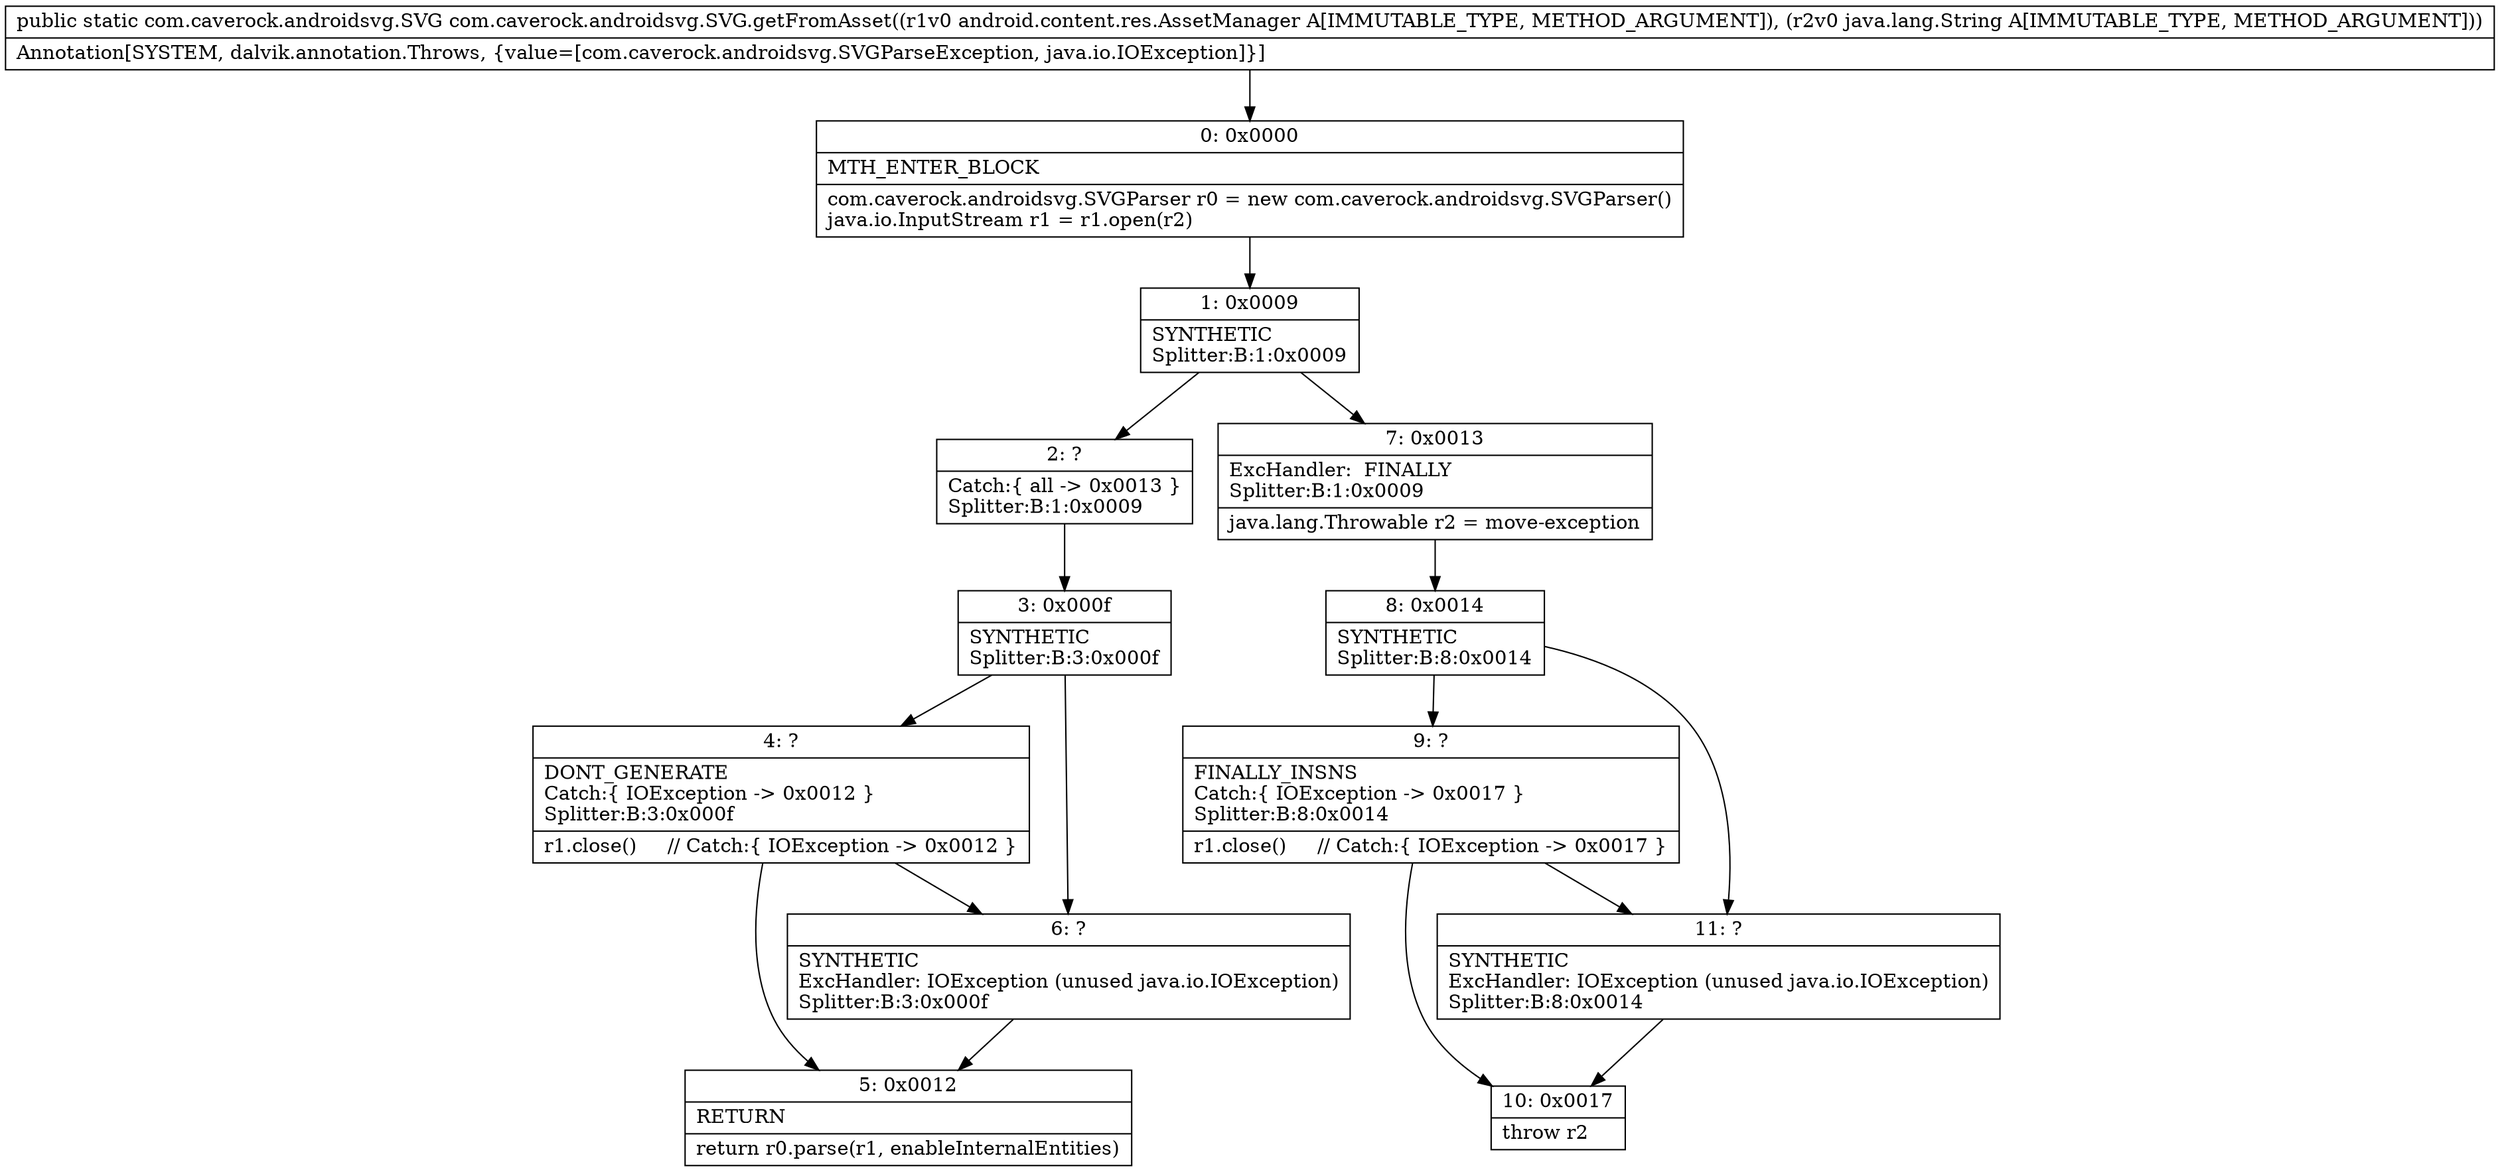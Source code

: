 digraph "CFG forcom.caverock.androidsvg.SVG.getFromAsset(Landroid\/content\/res\/AssetManager;Ljava\/lang\/String;)Lcom\/caverock\/androidsvg\/SVG;" {
Node_0 [shape=record,label="{0\:\ 0x0000|MTH_ENTER_BLOCK\l|com.caverock.androidsvg.SVGParser r0 = new com.caverock.androidsvg.SVGParser()\ljava.io.InputStream r1 = r1.open(r2)\l}"];
Node_1 [shape=record,label="{1\:\ 0x0009|SYNTHETIC\lSplitter:B:1:0x0009\l}"];
Node_2 [shape=record,label="{2\:\ ?|Catch:\{ all \-\> 0x0013 \}\lSplitter:B:1:0x0009\l}"];
Node_3 [shape=record,label="{3\:\ 0x000f|SYNTHETIC\lSplitter:B:3:0x000f\l}"];
Node_4 [shape=record,label="{4\:\ ?|DONT_GENERATE\lCatch:\{ IOException \-\> 0x0012 \}\lSplitter:B:3:0x000f\l|r1.close()     \/\/ Catch:\{ IOException \-\> 0x0012 \}\l}"];
Node_5 [shape=record,label="{5\:\ 0x0012|RETURN\l|return r0.parse(r1, enableInternalEntities)\l}"];
Node_6 [shape=record,label="{6\:\ ?|SYNTHETIC\lExcHandler: IOException (unused java.io.IOException)\lSplitter:B:3:0x000f\l}"];
Node_7 [shape=record,label="{7\:\ 0x0013|ExcHandler:  FINALLY\lSplitter:B:1:0x0009\l|java.lang.Throwable r2 = move\-exception\l}"];
Node_8 [shape=record,label="{8\:\ 0x0014|SYNTHETIC\lSplitter:B:8:0x0014\l}"];
Node_9 [shape=record,label="{9\:\ ?|FINALLY_INSNS\lCatch:\{ IOException \-\> 0x0017 \}\lSplitter:B:8:0x0014\l|r1.close()     \/\/ Catch:\{ IOException \-\> 0x0017 \}\l}"];
Node_10 [shape=record,label="{10\:\ 0x0017|throw r2\l}"];
Node_11 [shape=record,label="{11\:\ ?|SYNTHETIC\lExcHandler: IOException (unused java.io.IOException)\lSplitter:B:8:0x0014\l}"];
MethodNode[shape=record,label="{public static com.caverock.androidsvg.SVG com.caverock.androidsvg.SVG.getFromAsset((r1v0 android.content.res.AssetManager A[IMMUTABLE_TYPE, METHOD_ARGUMENT]), (r2v0 java.lang.String A[IMMUTABLE_TYPE, METHOD_ARGUMENT]))  | Annotation[SYSTEM, dalvik.annotation.Throws, \{value=[com.caverock.androidsvg.SVGParseException, java.io.IOException]\}]\l}"];
MethodNode -> Node_0;
Node_0 -> Node_1;
Node_1 -> Node_2;
Node_1 -> Node_7;
Node_2 -> Node_3;
Node_3 -> Node_4;
Node_3 -> Node_6;
Node_4 -> Node_5;
Node_4 -> Node_6;
Node_6 -> Node_5;
Node_7 -> Node_8;
Node_8 -> Node_9;
Node_8 -> Node_11;
Node_9 -> Node_10;
Node_9 -> Node_11;
Node_11 -> Node_10;
}

